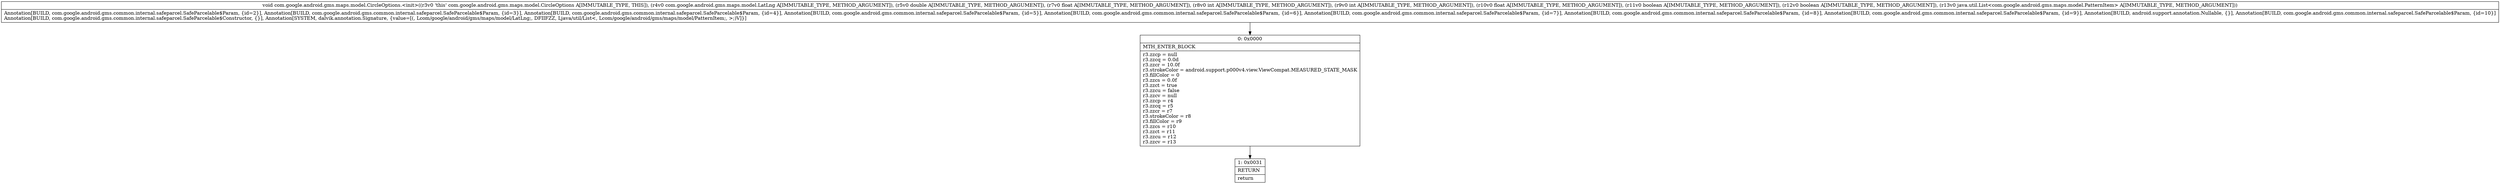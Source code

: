 digraph "CFG forcom.google.android.gms.maps.model.CircleOptions.\<init\>(Lcom\/google\/android\/gms\/maps\/model\/LatLng;DFIIFZZLjava\/util\/List;)V" {
Node_0 [shape=record,label="{0\:\ 0x0000|MTH_ENTER_BLOCK\l|r3.zzcp = null\lr3.zzcq = 0.0d\lr3.zzcr = 10.0f\lr3.strokeColor = android.support.p000v4.view.ViewCompat.MEASURED_STATE_MASK\lr3.fillColor = 0\lr3.zzcs = 0.0f\lr3.zzct = true\lr3.zzcu = false\lr3.zzcv = null\lr3.zzcp = r4\lr3.zzcq = r5\lr3.zzcr = r7\lr3.strokeColor = r8\lr3.fillColor = r9\lr3.zzcs = r10\lr3.zzct = r11\lr3.zzcu = r12\lr3.zzcv = r13\l}"];
Node_1 [shape=record,label="{1\:\ 0x0031|RETURN\l|return\l}"];
MethodNode[shape=record,label="{void com.google.android.gms.maps.model.CircleOptions.\<init\>((r3v0 'this' com.google.android.gms.maps.model.CircleOptions A[IMMUTABLE_TYPE, THIS]), (r4v0 com.google.android.gms.maps.model.LatLng A[IMMUTABLE_TYPE, METHOD_ARGUMENT]), (r5v0 double A[IMMUTABLE_TYPE, METHOD_ARGUMENT]), (r7v0 float A[IMMUTABLE_TYPE, METHOD_ARGUMENT]), (r8v0 int A[IMMUTABLE_TYPE, METHOD_ARGUMENT]), (r9v0 int A[IMMUTABLE_TYPE, METHOD_ARGUMENT]), (r10v0 float A[IMMUTABLE_TYPE, METHOD_ARGUMENT]), (r11v0 boolean A[IMMUTABLE_TYPE, METHOD_ARGUMENT]), (r12v0 boolean A[IMMUTABLE_TYPE, METHOD_ARGUMENT]), (r13v0 java.util.List\<com.google.android.gms.maps.model.PatternItem\> A[IMMUTABLE_TYPE, METHOD_ARGUMENT]))  | Annotation[BUILD, com.google.android.gms.common.internal.safeparcel.SafeParcelable$Param, \{id=2\}], Annotation[BUILD, com.google.android.gms.common.internal.safeparcel.SafeParcelable$Param, \{id=3\}], Annotation[BUILD, com.google.android.gms.common.internal.safeparcel.SafeParcelable$Param, \{id=4\}], Annotation[BUILD, com.google.android.gms.common.internal.safeparcel.SafeParcelable$Param, \{id=5\}], Annotation[BUILD, com.google.android.gms.common.internal.safeparcel.SafeParcelable$Param, \{id=6\}], Annotation[BUILD, com.google.android.gms.common.internal.safeparcel.SafeParcelable$Param, \{id=7\}], Annotation[BUILD, com.google.android.gms.common.internal.safeparcel.SafeParcelable$Param, \{id=8\}], Annotation[BUILD, com.google.android.gms.common.internal.safeparcel.SafeParcelable$Param, \{id=9\}], Annotation[BUILD, android.support.annotation.Nullable, \{\}], Annotation[BUILD, com.google.android.gms.common.internal.safeparcel.SafeParcelable$Param, \{id=10\}]\lAnnotation[BUILD, com.google.android.gms.common.internal.safeparcel.SafeParcelable$Constructor, \{\}], Annotation[SYSTEM, dalvik.annotation.Signature, \{value=[(, Lcom\/google\/android\/gms\/maps\/model\/LatLng;, DFIIFZZ, Ljava\/util\/List\<, Lcom\/google\/android\/gms\/maps\/model\/PatternItem;, \>;)V]\}]\l}"];
MethodNode -> Node_0;
Node_0 -> Node_1;
}

